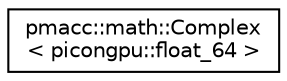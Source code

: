 digraph "Graphical Class Hierarchy"
{
 // LATEX_PDF_SIZE
  edge [fontname="Helvetica",fontsize="10",labelfontname="Helvetica",labelfontsize="10"];
  node [fontname="Helvetica",fontsize="10",shape=record];
  rankdir="LR";
  Node0 [label="pmacc::math::Complex\l\< picongpu::float_64 \>",height=0.2,width=0.4,color="black", fillcolor="white", style="filled",URL="$structpmacc_1_1math_1_1_complex.html",tooltip=" "];
}
